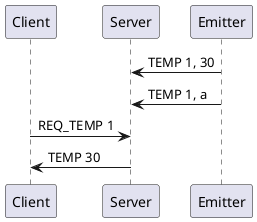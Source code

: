 @startuml
participant Client order 10
participant Server order 20
participant Emitter order 30

Emitter->Server : TEMP 1, 30
Emitter->Server : TEMP 1, a

Client->Server : REQ_TEMP 1
Server->Client : TEMP 30
@enduml